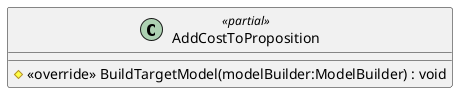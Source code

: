 @startuml
class AddCostToProposition <<partial>> {
    # <<override>> BuildTargetModel(modelBuilder:ModelBuilder) : void
}
@enduml
